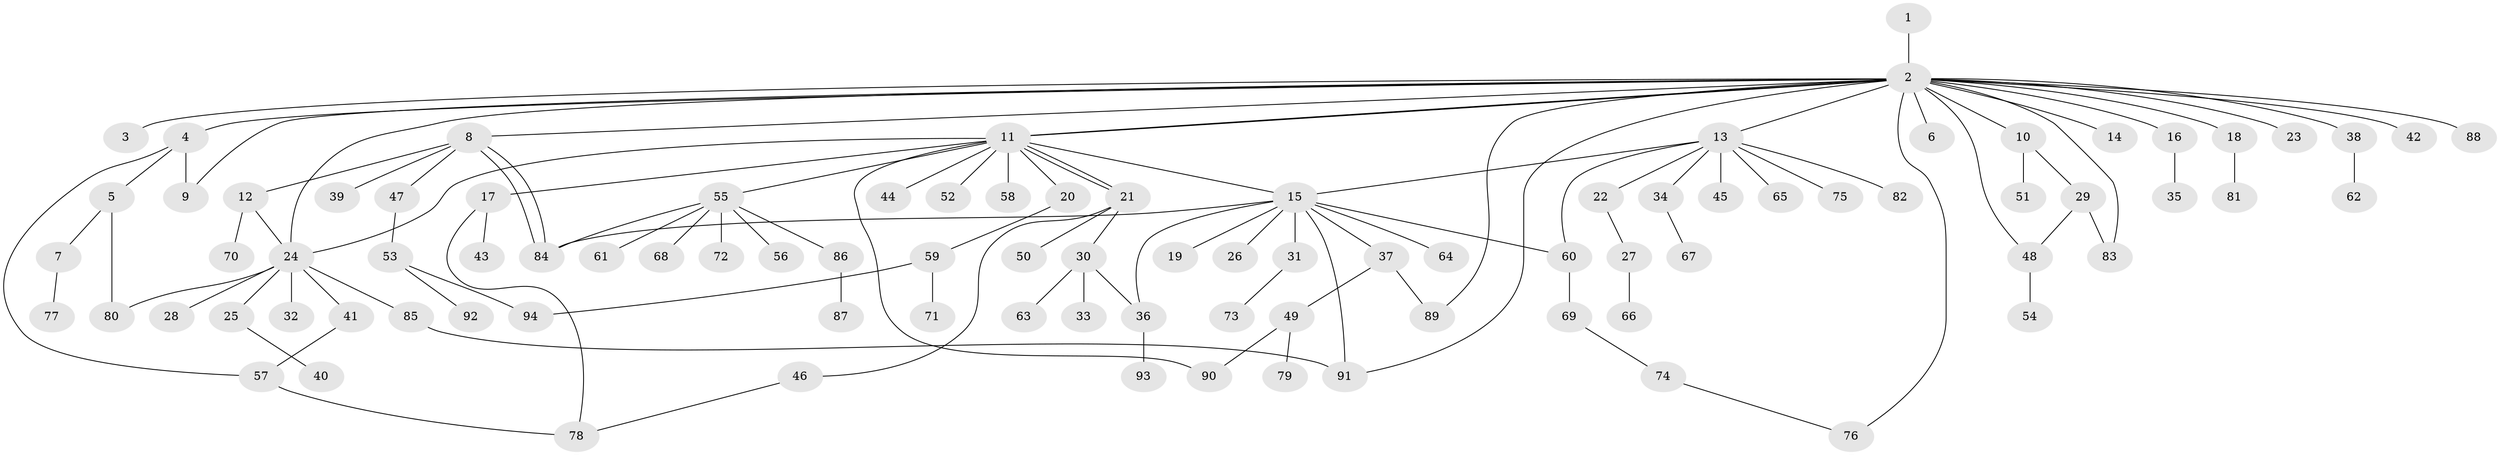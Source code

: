 // coarse degree distribution, {1: 0.5230769230769231, 23: 0.015384615384615385, 4: 0.046153846153846156, 3: 0.12307692307692308, 2: 0.2, 6: 0.015384615384615385, 14: 0.015384615384615385, 13: 0.015384615384615385, 5: 0.015384615384615385, 8: 0.015384615384615385, 7: 0.015384615384615385}
// Generated by graph-tools (version 1.1) at 2025/18/03/04/25 18:18:22]
// undirected, 94 vertices, 116 edges
graph export_dot {
graph [start="1"]
  node [color=gray90,style=filled];
  1;
  2;
  3;
  4;
  5;
  6;
  7;
  8;
  9;
  10;
  11;
  12;
  13;
  14;
  15;
  16;
  17;
  18;
  19;
  20;
  21;
  22;
  23;
  24;
  25;
  26;
  27;
  28;
  29;
  30;
  31;
  32;
  33;
  34;
  35;
  36;
  37;
  38;
  39;
  40;
  41;
  42;
  43;
  44;
  45;
  46;
  47;
  48;
  49;
  50;
  51;
  52;
  53;
  54;
  55;
  56;
  57;
  58;
  59;
  60;
  61;
  62;
  63;
  64;
  65;
  66;
  67;
  68;
  69;
  70;
  71;
  72;
  73;
  74;
  75;
  76;
  77;
  78;
  79;
  80;
  81;
  82;
  83;
  84;
  85;
  86;
  87;
  88;
  89;
  90;
  91;
  92;
  93;
  94;
  1 -- 2;
  2 -- 3;
  2 -- 4;
  2 -- 6;
  2 -- 8;
  2 -- 9;
  2 -- 10;
  2 -- 11;
  2 -- 11;
  2 -- 13;
  2 -- 14;
  2 -- 16;
  2 -- 18;
  2 -- 23;
  2 -- 24;
  2 -- 38;
  2 -- 42;
  2 -- 48;
  2 -- 76;
  2 -- 83;
  2 -- 88;
  2 -- 89;
  2 -- 91;
  4 -- 5;
  4 -- 9;
  4 -- 57;
  5 -- 7;
  5 -- 80;
  7 -- 77;
  8 -- 12;
  8 -- 39;
  8 -- 47;
  8 -- 84;
  8 -- 84;
  10 -- 29;
  10 -- 51;
  11 -- 15;
  11 -- 17;
  11 -- 20;
  11 -- 21;
  11 -- 21;
  11 -- 24;
  11 -- 44;
  11 -- 52;
  11 -- 55;
  11 -- 58;
  11 -- 90;
  12 -- 24;
  12 -- 70;
  13 -- 15;
  13 -- 22;
  13 -- 34;
  13 -- 45;
  13 -- 60;
  13 -- 65;
  13 -- 75;
  13 -- 82;
  15 -- 19;
  15 -- 26;
  15 -- 31;
  15 -- 36;
  15 -- 37;
  15 -- 60;
  15 -- 64;
  15 -- 84;
  15 -- 91;
  16 -- 35;
  17 -- 43;
  17 -- 78;
  18 -- 81;
  20 -- 59;
  21 -- 30;
  21 -- 46;
  21 -- 50;
  22 -- 27;
  24 -- 25;
  24 -- 28;
  24 -- 32;
  24 -- 41;
  24 -- 80;
  24 -- 85;
  25 -- 40;
  27 -- 66;
  29 -- 48;
  29 -- 83;
  30 -- 33;
  30 -- 36;
  30 -- 63;
  31 -- 73;
  34 -- 67;
  36 -- 93;
  37 -- 49;
  37 -- 89;
  38 -- 62;
  41 -- 57;
  46 -- 78;
  47 -- 53;
  48 -- 54;
  49 -- 79;
  49 -- 90;
  53 -- 92;
  53 -- 94;
  55 -- 56;
  55 -- 61;
  55 -- 68;
  55 -- 72;
  55 -- 84;
  55 -- 86;
  57 -- 78;
  59 -- 71;
  59 -- 94;
  60 -- 69;
  69 -- 74;
  74 -- 76;
  85 -- 91;
  86 -- 87;
}
